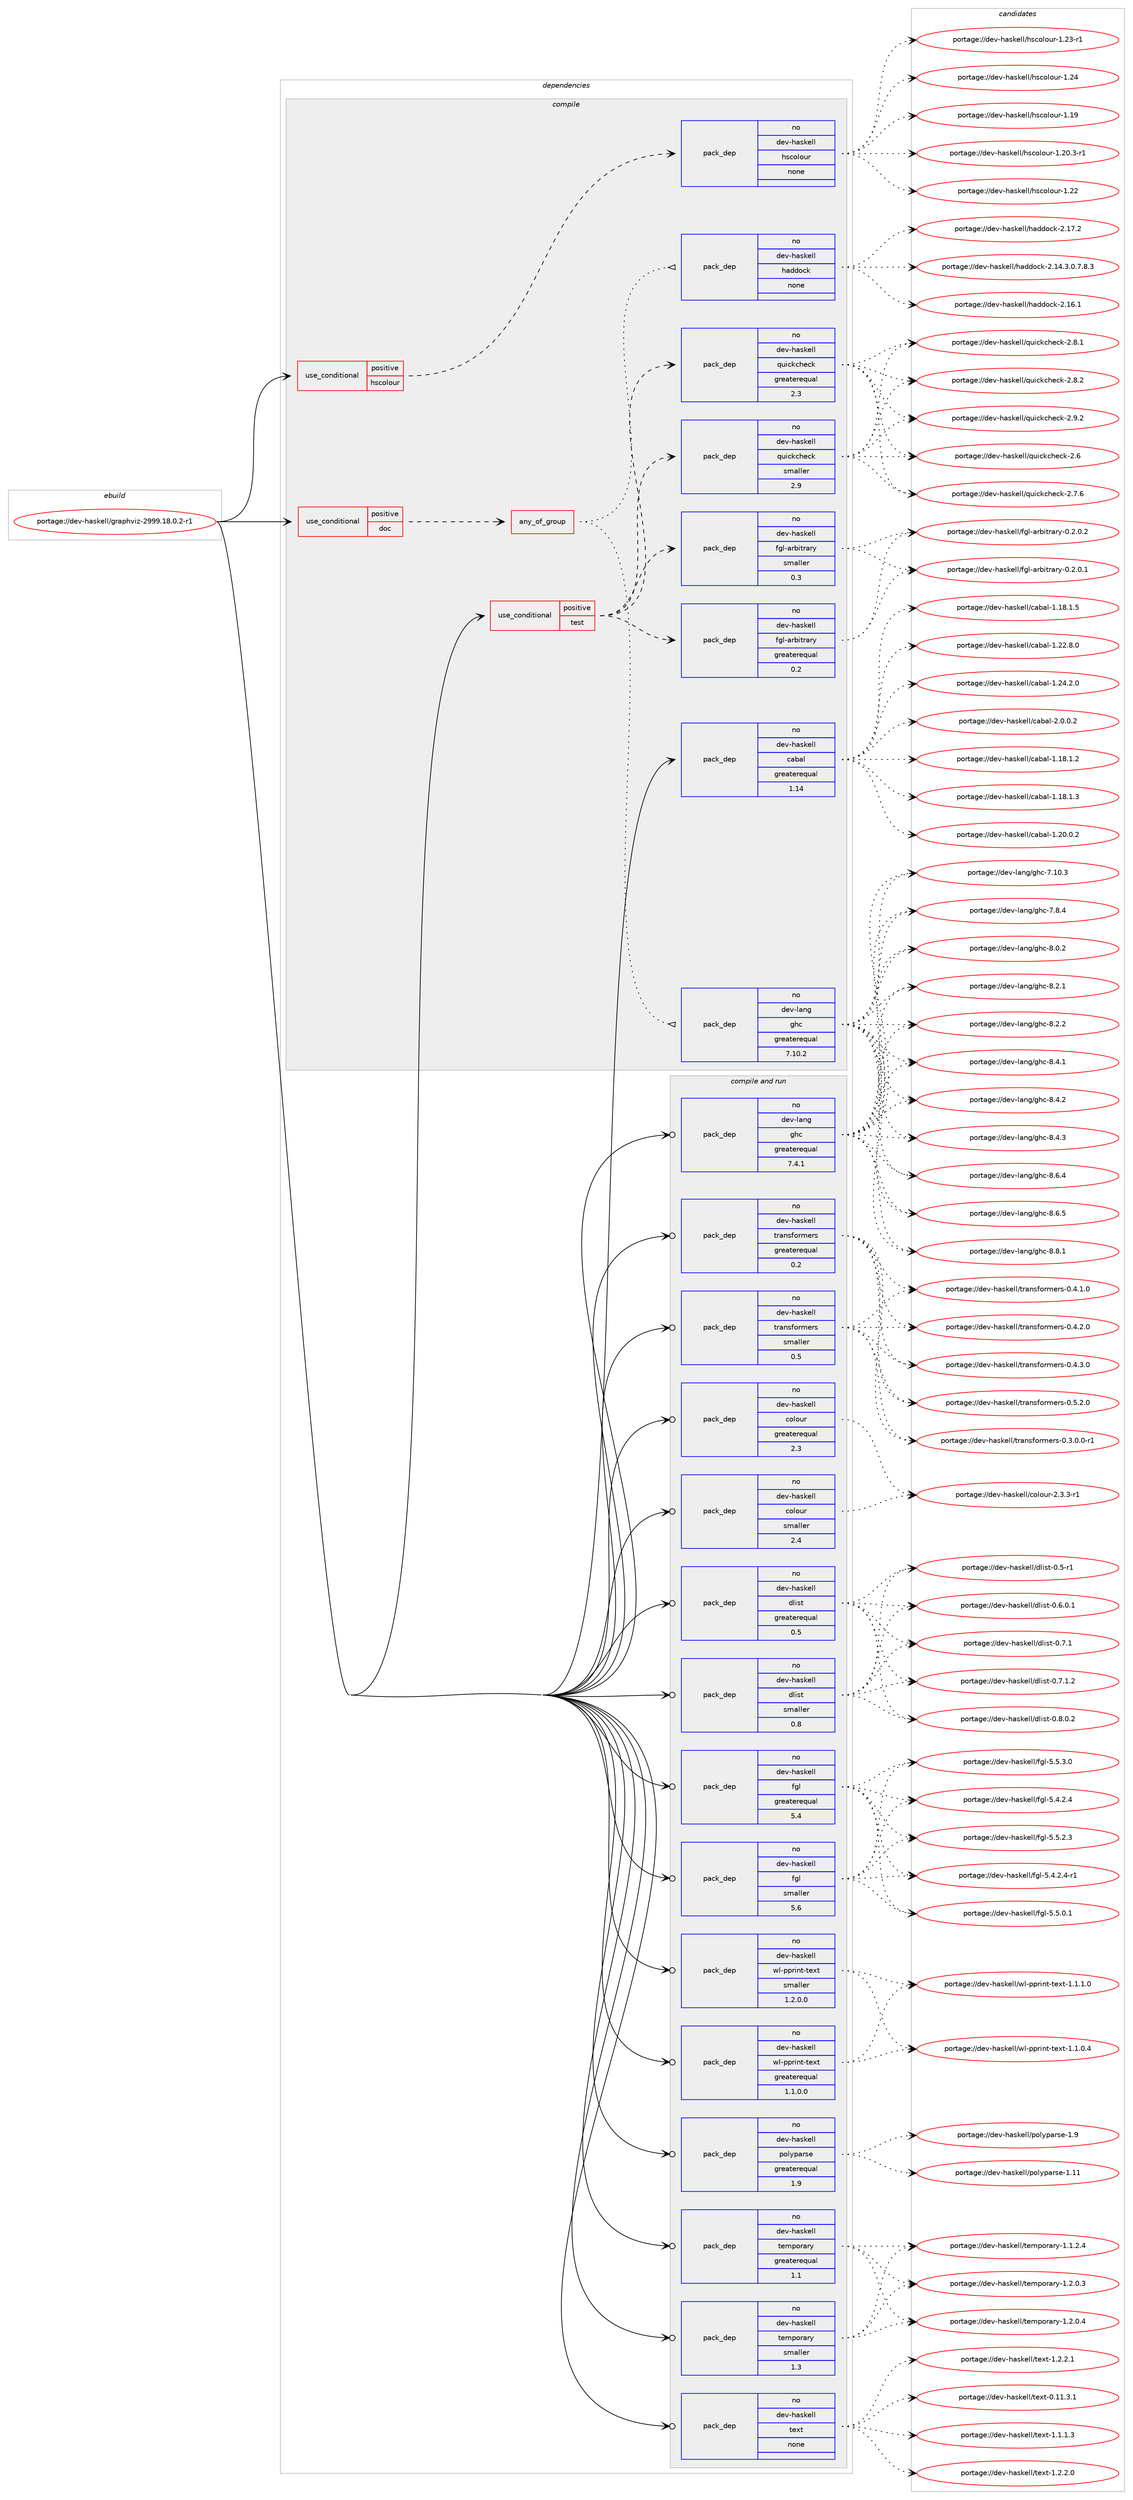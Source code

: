 digraph prolog {

# *************
# Graph options
# *************

newrank=true;
concentrate=true;
compound=true;
graph [rankdir=LR,fontname=Helvetica,fontsize=10,ranksep=1.5];#, ranksep=2.5, nodesep=0.2];
edge  [arrowhead=vee];
node  [fontname=Helvetica,fontsize=10];

# **********
# The ebuild
# **********

subgraph cluster_leftcol {
color=gray;
rank=same;
label=<<i>ebuild</i>>;
id [label="portage://dev-haskell/graphviz-2999.18.0.2-r1", color=red, width=4, href="../dev-haskell/graphviz-2999.18.0.2-r1.svg"];
}

# ****************
# The dependencies
# ****************

subgraph cluster_midcol {
color=gray;
label=<<i>dependencies</i>>;
subgraph cluster_compile {
fillcolor="#eeeeee";
style=filled;
label=<<i>compile</i>>;
subgraph cond15287 {
dependency68674 [label=<<TABLE BORDER="0" CELLBORDER="1" CELLSPACING="0" CELLPADDING="4"><TR><TD ROWSPAN="3" CELLPADDING="10">use_conditional</TD></TR><TR><TD>positive</TD></TR><TR><TD>doc</TD></TR></TABLE>>, shape=none, color=red];
subgraph any1738 {
dependency68675 [label=<<TABLE BORDER="0" CELLBORDER="1" CELLSPACING="0" CELLPADDING="4"><TR><TD CELLPADDING="10">any_of_group</TD></TR></TABLE>>, shape=none, color=red];subgraph pack51590 {
dependency68676 [label=<<TABLE BORDER="0" CELLBORDER="1" CELLSPACING="0" CELLPADDING="4" WIDTH="220"><TR><TD ROWSPAN="6" CELLPADDING="30">pack_dep</TD></TR><TR><TD WIDTH="110">no</TD></TR><TR><TD>dev-haskell</TD></TR><TR><TD>haddock</TD></TR><TR><TD>none</TD></TR><TR><TD></TD></TR></TABLE>>, shape=none, color=blue];
}
dependency68675:e -> dependency68676:w [weight=20,style="dotted",arrowhead="oinv"];
subgraph pack51591 {
dependency68677 [label=<<TABLE BORDER="0" CELLBORDER="1" CELLSPACING="0" CELLPADDING="4" WIDTH="220"><TR><TD ROWSPAN="6" CELLPADDING="30">pack_dep</TD></TR><TR><TD WIDTH="110">no</TD></TR><TR><TD>dev-lang</TD></TR><TR><TD>ghc</TD></TR><TR><TD>greaterequal</TD></TR><TR><TD>7.10.2</TD></TR></TABLE>>, shape=none, color=blue];
}
dependency68675:e -> dependency68677:w [weight=20,style="dotted",arrowhead="oinv"];
}
dependency68674:e -> dependency68675:w [weight=20,style="dashed",arrowhead="vee"];
}
id:e -> dependency68674:w [weight=20,style="solid",arrowhead="vee"];
subgraph cond15288 {
dependency68678 [label=<<TABLE BORDER="0" CELLBORDER="1" CELLSPACING="0" CELLPADDING="4"><TR><TD ROWSPAN="3" CELLPADDING="10">use_conditional</TD></TR><TR><TD>positive</TD></TR><TR><TD>hscolour</TD></TR></TABLE>>, shape=none, color=red];
subgraph pack51592 {
dependency68679 [label=<<TABLE BORDER="0" CELLBORDER="1" CELLSPACING="0" CELLPADDING="4" WIDTH="220"><TR><TD ROWSPAN="6" CELLPADDING="30">pack_dep</TD></TR><TR><TD WIDTH="110">no</TD></TR><TR><TD>dev-haskell</TD></TR><TR><TD>hscolour</TD></TR><TR><TD>none</TD></TR><TR><TD></TD></TR></TABLE>>, shape=none, color=blue];
}
dependency68678:e -> dependency68679:w [weight=20,style="dashed",arrowhead="vee"];
}
id:e -> dependency68678:w [weight=20,style="solid",arrowhead="vee"];
subgraph cond15289 {
dependency68680 [label=<<TABLE BORDER="0" CELLBORDER="1" CELLSPACING="0" CELLPADDING="4"><TR><TD ROWSPAN="3" CELLPADDING="10">use_conditional</TD></TR><TR><TD>positive</TD></TR><TR><TD>test</TD></TR></TABLE>>, shape=none, color=red];
subgraph pack51593 {
dependency68681 [label=<<TABLE BORDER="0" CELLBORDER="1" CELLSPACING="0" CELLPADDING="4" WIDTH="220"><TR><TD ROWSPAN="6" CELLPADDING="30">pack_dep</TD></TR><TR><TD WIDTH="110">no</TD></TR><TR><TD>dev-haskell</TD></TR><TR><TD>fgl-arbitrary</TD></TR><TR><TD>greaterequal</TD></TR><TR><TD>0.2</TD></TR></TABLE>>, shape=none, color=blue];
}
dependency68680:e -> dependency68681:w [weight=20,style="dashed",arrowhead="vee"];
subgraph pack51594 {
dependency68682 [label=<<TABLE BORDER="0" CELLBORDER="1" CELLSPACING="0" CELLPADDING="4" WIDTH="220"><TR><TD ROWSPAN="6" CELLPADDING="30">pack_dep</TD></TR><TR><TD WIDTH="110">no</TD></TR><TR><TD>dev-haskell</TD></TR><TR><TD>fgl-arbitrary</TD></TR><TR><TD>smaller</TD></TR><TR><TD>0.3</TD></TR></TABLE>>, shape=none, color=blue];
}
dependency68680:e -> dependency68682:w [weight=20,style="dashed",arrowhead="vee"];
subgraph pack51595 {
dependency68683 [label=<<TABLE BORDER="0" CELLBORDER="1" CELLSPACING="0" CELLPADDING="4" WIDTH="220"><TR><TD ROWSPAN="6" CELLPADDING="30">pack_dep</TD></TR><TR><TD WIDTH="110">no</TD></TR><TR><TD>dev-haskell</TD></TR><TR><TD>quickcheck</TD></TR><TR><TD>greaterequal</TD></TR><TR><TD>2.3</TD></TR></TABLE>>, shape=none, color=blue];
}
dependency68680:e -> dependency68683:w [weight=20,style="dashed",arrowhead="vee"];
subgraph pack51596 {
dependency68684 [label=<<TABLE BORDER="0" CELLBORDER="1" CELLSPACING="0" CELLPADDING="4" WIDTH="220"><TR><TD ROWSPAN="6" CELLPADDING="30">pack_dep</TD></TR><TR><TD WIDTH="110">no</TD></TR><TR><TD>dev-haskell</TD></TR><TR><TD>quickcheck</TD></TR><TR><TD>smaller</TD></TR><TR><TD>2.9</TD></TR></TABLE>>, shape=none, color=blue];
}
dependency68680:e -> dependency68684:w [weight=20,style="dashed",arrowhead="vee"];
}
id:e -> dependency68680:w [weight=20,style="solid",arrowhead="vee"];
subgraph pack51597 {
dependency68685 [label=<<TABLE BORDER="0" CELLBORDER="1" CELLSPACING="0" CELLPADDING="4" WIDTH="220"><TR><TD ROWSPAN="6" CELLPADDING="30">pack_dep</TD></TR><TR><TD WIDTH="110">no</TD></TR><TR><TD>dev-haskell</TD></TR><TR><TD>cabal</TD></TR><TR><TD>greaterequal</TD></TR><TR><TD>1.14</TD></TR></TABLE>>, shape=none, color=blue];
}
id:e -> dependency68685:w [weight=20,style="solid",arrowhead="vee"];
}
subgraph cluster_compileandrun {
fillcolor="#eeeeee";
style=filled;
label=<<i>compile and run</i>>;
subgraph pack51598 {
dependency68686 [label=<<TABLE BORDER="0" CELLBORDER="1" CELLSPACING="0" CELLPADDING="4" WIDTH="220"><TR><TD ROWSPAN="6" CELLPADDING="30">pack_dep</TD></TR><TR><TD WIDTH="110">no</TD></TR><TR><TD>dev-haskell</TD></TR><TR><TD>colour</TD></TR><TR><TD>greaterequal</TD></TR><TR><TD>2.3</TD></TR></TABLE>>, shape=none, color=blue];
}
id:e -> dependency68686:w [weight=20,style="solid",arrowhead="odotvee"];
subgraph pack51599 {
dependency68687 [label=<<TABLE BORDER="0" CELLBORDER="1" CELLSPACING="0" CELLPADDING="4" WIDTH="220"><TR><TD ROWSPAN="6" CELLPADDING="30">pack_dep</TD></TR><TR><TD WIDTH="110">no</TD></TR><TR><TD>dev-haskell</TD></TR><TR><TD>colour</TD></TR><TR><TD>smaller</TD></TR><TR><TD>2.4</TD></TR></TABLE>>, shape=none, color=blue];
}
id:e -> dependency68687:w [weight=20,style="solid",arrowhead="odotvee"];
subgraph pack51600 {
dependency68688 [label=<<TABLE BORDER="0" CELLBORDER="1" CELLSPACING="0" CELLPADDING="4" WIDTH="220"><TR><TD ROWSPAN="6" CELLPADDING="30">pack_dep</TD></TR><TR><TD WIDTH="110">no</TD></TR><TR><TD>dev-haskell</TD></TR><TR><TD>dlist</TD></TR><TR><TD>greaterequal</TD></TR><TR><TD>0.5</TD></TR></TABLE>>, shape=none, color=blue];
}
id:e -> dependency68688:w [weight=20,style="solid",arrowhead="odotvee"];
subgraph pack51601 {
dependency68689 [label=<<TABLE BORDER="0" CELLBORDER="1" CELLSPACING="0" CELLPADDING="4" WIDTH="220"><TR><TD ROWSPAN="6" CELLPADDING="30">pack_dep</TD></TR><TR><TD WIDTH="110">no</TD></TR><TR><TD>dev-haskell</TD></TR><TR><TD>dlist</TD></TR><TR><TD>smaller</TD></TR><TR><TD>0.8</TD></TR></TABLE>>, shape=none, color=blue];
}
id:e -> dependency68689:w [weight=20,style="solid",arrowhead="odotvee"];
subgraph pack51602 {
dependency68690 [label=<<TABLE BORDER="0" CELLBORDER="1" CELLSPACING="0" CELLPADDING="4" WIDTH="220"><TR><TD ROWSPAN="6" CELLPADDING="30">pack_dep</TD></TR><TR><TD WIDTH="110">no</TD></TR><TR><TD>dev-haskell</TD></TR><TR><TD>fgl</TD></TR><TR><TD>greaterequal</TD></TR><TR><TD>5.4</TD></TR></TABLE>>, shape=none, color=blue];
}
id:e -> dependency68690:w [weight=20,style="solid",arrowhead="odotvee"];
subgraph pack51603 {
dependency68691 [label=<<TABLE BORDER="0" CELLBORDER="1" CELLSPACING="0" CELLPADDING="4" WIDTH="220"><TR><TD ROWSPAN="6" CELLPADDING="30">pack_dep</TD></TR><TR><TD WIDTH="110">no</TD></TR><TR><TD>dev-haskell</TD></TR><TR><TD>fgl</TD></TR><TR><TD>smaller</TD></TR><TR><TD>5.6</TD></TR></TABLE>>, shape=none, color=blue];
}
id:e -> dependency68691:w [weight=20,style="solid",arrowhead="odotvee"];
subgraph pack51604 {
dependency68692 [label=<<TABLE BORDER="0" CELLBORDER="1" CELLSPACING="0" CELLPADDING="4" WIDTH="220"><TR><TD ROWSPAN="6" CELLPADDING="30">pack_dep</TD></TR><TR><TD WIDTH="110">no</TD></TR><TR><TD>dev-haskell</TD></TR><TR><TD>polyparse</TD></TR><TR><TD>greaterequal</TD></TR><TR><TD>1.9</TD></TR></TABLE>>, shape=none, color=blue];
}
id:e -> dependency68692:w [weight=20,style="solid",arrowhead="odotvee"];
subgraph pack51605 {
dependency68693 [label=<<TABLE BORDER="0" CELLBORDER="1" CELLSPACING="0" CELLPADDING="4" WIDTH="220"><TR><TD ROWSPAN="6" CELLPADDING="30">pack_dep</TD></TR><TR><TD WIDTH="110">no</TD></TR><TR><TD>dev-haskell</TD></TR><TR><TD>temporary</TD></TR><TR><TD>greaterequal</TD></TR><TR><TD>1.1</TD></TR></TABLE>>, shape=none, color=blue];
}
id:e -> dependency68693:w [weight=20,style="solid",arrowhead="odotvee"];
subgraph pack51606 {
dependency68694 [label=<<TABLE BORDER="0" CELLBORDER="1" CELLSPACING="0" CELLPADDING="4" WIDTH="220"><TR><TD ROWSPAN="6" CELLPADDING="30">pack_dep</TD></TR><TR><TD WIDTH="110">no</TD></TR><TR><TD>dev-haskell</TD></TR><TR><TD>temporary</TD></TR><TR><TD>smaller</TD></TR><TR><TD>1.3</TD></TR></TABLE>>, shape=none, color=blue];
}
id:e -> dependency68694:w [weight=20,style="solid",arrowhead="odotvee"];
subgraph pack51607 {
dependency68695 [label=<<TABLE BORDER="0" CELLBORDER="1" CELLSPACING="0" CELLPADDING="4" WIDTH="220"><TR><TD ROWSPAN="6" CELLPADDING="30">pack_dep</TD></TR><TR><TD WIDTH="110">no</TD></TR><TR><TD>dev-haskell</TD></TR><TR><TD>text</TD></TR><TR><TD>none</TD></TR><TR><TD></TD></TR></TABLE>>, shape=none, color=blue];
}
id:e -> dependency68695:w [weight=20,style="solid",arrowhead="odotvee"];
subgraph pack51608 {
dependency68696 [label=<<TABLE BORDER="0" CELLBORDER="1" CELLSPACING="0" CELLPADDING="4" WIDTH="220"><TR><TD ROWSPAN="6" CELLPADDING="30">pack_dep</TD></TR><TR><TD WIDTH="110">no</TD></TR><TR><TD>dev-haskell</TD></TR><TR><TD>transformers</TD></TR><TR><TD>greaterequal</TD></TR><TR><TD>0.2</TD></TR></TABLE>>, shape=none, color=blue];
}
id:e -> dependency68696:w [weight=20,style="solid",arrowhead="odotvee"];
subgraph pack51609 {
dependency68697 [label=<<TABLE BORDER="0" CELLBORDER="1" CELLSPACING="0" CELLPADDING="4" WIDTH="220"><TR><TD ROWSPAN="6" CELLPADDING="30">pack_dep</TD></TR><TR><TD WIDTH="110">no</TD></TR><TR><TD>dev-haskell</TD></TR><TR><TD>transformers</TD></TR><TR><TD>smaller</TD></TR><TR><TD>0.5</TD></TR></TABLE>>, shape=none, color=blue];
}
id:e -> dependency68697:w [weight=20,style="solid",arrowhead="odotvee"];
subgraph pack51610 {
dependency68698 [label=<<TABLE BORDER="0" CELLBORDER="1" CELLSPACING="0" CELLPADDING="4" WIDTH="220"><TR><TD ROWSPAN="6" CELLPADDING="30">pack_dep</TD></TR><TR><TD WIDTH="110">no</TD></TR><TR><TD>dev-haskell</TD></TR><TR><TD>wl-pprint-text</TD></TR><TR><TD>greaterequal</TD></TR><TR><TD>1.1.0.0</TD></TR></TABLE>>, shape=none, color=blue];
}
id:e -> dependency68698:w [weight=20,style="solid",arrowhead="odotvee"];
subgraph pack51611 {
dependency68699 [label=<<TABLE BORDER="0" CELLBORDER="1" CELLSPACING="0" CELLPADDING="4" WIDTH="220"><TR><TD ROWSPAN="6" CELLPADDING="30">pack_dep</TD></TR><TR><TD WIDTH="110">no</TD></TR><TR><TD>dev-haskell</TD></TR><TR><TD>wl-pprint-text</TD></TR><TR><TD>smaller</TD></TR><TR><TD>1.2.0.0</TD></TR></TABLE>>, shape=none, color=blue];
}
id:e -> dependency68699:w [weight=20,style="solid",arrowhead="odotvee"];
subgraph pack51612 {
dependency68700 [label=<<TABLE BORDER="0" CELLBORDER="1" CELLSPACING="0" CELLPADDING="4" WIDTH="220"><TR><TD ROWSPAN="6" CELLPADDING="30">pack_dep</TD></TR><TR><TD WIDTH="110">no</TD></TR><TR><TD>dev-lang</TD></TR><TR><TD>ghc</TD></TR><TR><TD>greaterequal</TD></TR><TR><TD>7.4.1</TD></TR></TABLE>>, shape=none, color=blue];
}
id:e -> dependency68700:w [weight=20,style="solid",arrowhead="odotvee"];
}
subgraph cluster_run {
fillcolor="#eeeeee";
style=filled;
label=<<i>run</i>>;
}
}

# **************
# The candidates
# **************

subgraph cluster_choices {
rank=same;
color=gray;
label=<<i>candidates</i>>;

subgraph choice51590 {
color=black;
nodesep=1;
choiceportage1001011184510497115107101108108471049710010011199107455046495246514648465546564651 [label="portage://dev-haskell/haddock-2.14.3.0.7.8.3", color=red, width=4,href="../dev-haskell/haddock-2.14.3.0.7.8.3.svg"];
choiceportage100101118451049711510710110810847104971001001119910745504649544649 [label="portage://dev-haskell/haddock-2.16.1", color=red, width=4,href="../dev-haskell/haddock-2.16.1.svg"];
choiceportage100101118451049711510710110810847104971001001119910745504649554650 [label="portage://dev-haskell/haddock-2.17.2", color=red, width=4,href="../dev-haskell/haddock-2.17.2.svg"];
dependency68676:e -> choiceportage1001011184510497115107101108108471049710010011199107455046495246514648465546564651:w [style=dotted,weight="100"];
dependency68676:e -> choiceportage100101118451049711510710110810847104971001001119910745504649544649:w [style=dotted,weight="100"];
dependency68676:e -> choiceportage100101118451049711510710110810847104971001001119910745504649554650:w [style=dotted,weight="100"];
}
subgraph choice51591 {
color=black;
nodesep=1;
choiceportage1001011184510897110103471031049945554649484651 [label="portage://dev-lang/ghc-7.10.3", color=red, width=4,href="../dev-lang/ghc-7.10.3.svg"];
choiceportage10010111845108971101034710310499455546564652 [label="portage://dev-lang/ghc-7.8.4", color=red, width=4,href="../dev-lang/ghc-7.8.4.svg"];
choiceportage10010111845108971101034710310499455646484650 [label="portage://dev-lang/ghc-8.0.2", color=red, width=4,href="../dev-lang/ghc-8.0.2.svg"];
choiceportage10010111845108971101034710310499455646504649 [label="portage://dev-lang/ghc-8.2.1", color=red, width=4,href="../dev-lang/ghc-8.2.1.svg"];
choiceportage10010111845108971101034710310499455646504650 [label="portage://dev-lang/ghc-8.2.2", color=red, width=4,href="../dev-lang/ghc-8.2.2.svg"];
choiceportage10010111845108971101034710310499455646524649 [label="portage://dev-lang/ghc-8.4.1", color=red, width=4,href="../dev-lang/ghc-8.4.1.svg"];
choiceportage10010111845108971101034710310499455646524650 [label="portage://dev-lang/ghc-8.4.2", color=red, width=4,href="../dev-lang/ghc-8.4.2.svg"];
choiceportage10010111845108971101034710310499455646524651 [label="portage://dev-lang/ghc-8.4.3", color=red, width=4,href="../dev-lang/ghc-8.4.3.svg"];
choiceportage10010111845108971101034710310499455646544652 [label="portage://dev-lang/ghc-8.6.4", color=red, width=4,href="../dev-lang/ghc-8.6.4.svg"];
choiceportage10010111845108971101034710310499455646544653 [label="portage://dev-lang/ghc-8.6.5", color=red, width=4,href="../dev-lang/ghc-8.6.5.svg"];
choiceportage10010111845108971101034710310499455646564649 [label="portage://dev-lang/ghc-8.8.1", color=red, width=4,href="../dev-lang/ghc-8.8.1.svg"];
dependency68677:e -> choiceportage1001011184510897110103471031049945554649484651:w [style=dotted,weight="100"];
dependency68677:e -> choiceportage10010111845108971101034710310499455546564652:w [style=dotted,weight="100"];
dependency68677:e -> choiceportage10010111845108971101034710310499455646484650:w [style=dotted,weight="100"];
dependency68677:e -> choiceportage10010111845108971101034710310499455646504649:w [style=dotted,weight="100"];
dependency68677:e -> choiceportage10010111845108971101034710310499455646504650:w [style=dotted,weight="100"];
dependency68677:e -> choiceportage10010111845108971101034710310499455646524649:w [style=dotted,weight="100"];
dependency68677:e -> choiceportage10010111845108971101034710310499455646524650:w [style=dotted,weight="100"];
dependency68677:e -> choiceportage10010111845108971101034710310499455646524651:w [style=dotted,weight="100"];
dependency68677:e -> choiceportage10010111845108971101034710310499455646544652:w [style=dotted,weight="100"];
dependency68677:e -> choiceportage10010111845108971101034710310499455646544653:w [style=dotted,weight="100"];
dependency68677:e -> choiceportage10010111845108971101034710310499455646564649:w [style=dotted,weight="100"];
}
subgraph choice51592 {
color=black;
nodesep=1;
choiceportage100101118451049711510710110810847104115991111081111171144549464957 [label="portage://dev-haskell/hscolour-1.19", color=red, width=4,href="../dev-haskell/hscolour-1.19.svg"];
choiceportage10010111845104971151071011081084710411599111108111117114454946504846514511449 [label="portage://dev-haskell/hscolour-1.20.3-r1", color=red, width=4,href="../dev-haskell/hscolour-1.20.3-r1.svg"];
choiceportage100101118451049711510710110810847104115991111081111171144549465050 [label="portage://dev-haskell/hscolour-1.22", color=red, width=4,href="../dev-haskell/hscolour-1.22.svg"];
choiceportage1001011184510497115107101108108471041159911110811111711445494650514511449 [label="portage://dev-haskell/hscolour-1.23-r1", color=red, width=4,href="../dev-haskell/hscolour-1.23-r1.svg"];
choiceportage100101118451049711510710110810847104115991111081111171144549465052 [label="portage://dev-haskell/hscolour-1.24", color=red, width=4,href="../dev-haskell/hscolour-1.24.svg"];
dependency68679:e -> choiceportage100101118451049711510710110810847104115991111081111171144549464957:w [style=dotted,weight="100"];
dependency68679:e -> choiceportage10010111845104971151071011081084710411599111108111117114454946504846514511449:w [style=dotted,weight="100"];
dependency68679:e -> choiceportage100101118451049711510710110810847104115991111081111171144549465050:w [style=dotted,weight="100"];
dependency68679:e -> choiceportage1001011184510497115107101108108471041159911110811111711445494650514511449:w [style=dotted,weight="100"];
dependency68679:e -> choiceportage100101118451049711510710110810847104115991111081111171144549465052:w [style=dotted,weight="100"];
}
subgraph choice51593 {
color=black;
nodesep=1;
choiceportage100101118451049711510710110810847102103108459711498105116114971141214548465046484649 [label="portage://dev-haskell/fgl-arbitrary-0.2.0.1", color=red, width=4,href="../dev-haskell/fgl-arbitrary-0.2.0.1.svg"];
choiceportage100101118451049711510710110810847102103108459711498105116114971141214548465046484650 [label="portage://dev-haskell/fgl-arbitrary-0.2.0.2", color=red, width=4,href="../dev-haskell/fgl-arbitrary-0.2.0.2.svg"];
dependency68681:e -> choiceportage100101118451049711510710110810847102103108459711498105116114971141214548465046484649:w [style=dotted,weight="100"];
dependency68681:e -> choiceportage100101118451049711510710110810847102103108459711498105116114971141214548465046484650:w [style=dotted,weight="100"];
}
subgraph choice51594 {
color=black;
nodesep=1;
choiceportage100101118451049711510710110810847102103108459711498105116114971141214548465046484649 [label="portage://dev-haskell/fgl-arbitrary-0.2.0.1", color=red, width=4,href="../dev-haskell/fgl-arbitrary-0.2.0.1.svg"];
choiceportage100101118451049711510710110810847102103108459711498105116114971141214548465046484650 [label="portage://dev-haskell/fgl-arbitrary-0.2.0.2", color=red, width=4,href="../dev-haskell/fgl-arbitrary-0.2.0.2.svg"];
dependency68682:e -> choiceportage100101118451049711510710110810847102103108459711498105116114971141214548465046484649:w [style=dotted,weight="100"];
dependency68682:e -> choiceportage100101118451049711510710110810847102103108459711498105116114971141214548465046484650:w [style=dotted,weight="100"];
}
subgraph choice51595 {
color=black;
nodesep=1;
choiceportage10010111845104971151071011081084711311710599107991041019910745504654 [label="portage://dev-haskell/quickcheck-2.6", color=red, width=4,href="../dev-haskell/quickcheck-2.6.svg"];
choiceportage100101118451049711510710110810847113117105991079910410199107455046554654 [label="portage://dev-haskell/quickcheck-2.7.6", color=red, width=4,href="../dev-haskell/quickcheck-2.7.6.svg"];
choiceportage100101118451049711510710110810847113117105991079910410199107455046564649 [label="portage://dev-haskell/quickcheck-2.8.1", color=red, width=4,href="../dev-haskell/quickcheck-2.8.1.svg"];
choiceportage100101118451049711510710110810847113117105991079910410199107455046564650 [label="portage://dev-haskell/quickcheck-2.8.2", color=red, width=4,href="../dev-haskell/quickcheck-2.8.2.svg"];
choiceportage100101118451049711510710110810847113117105991079910410199107455046574650 [label="portage://dev-haskell/quickcheck-2.9.2", color=red, width=4,href="../dev-haskell/quickcheck-2.9.2.svg"];
dependency68683:e -> choiceportage10010111845104971151071011081084711311710599107991041019910745504654:w [style=dotted,weight="100"];
dependency68683:e -> choiceportage100101118451049711510710110810847113117105991079910410199107455046554654:w [style=dotted,weight="100"];
dependency68683:e -> choiceportage100101118451049711510710110810847113117105991079910410199107455046564649:w [style=dotted,weight="100"];
dependency68683:e -> choiceportage100101118451049711510710110810847113117105991079910410199107455046564650:w [style=dotted,weight="100"];
dependency68683:e -> choiceportage100101118451049711510710110810847113117105991079910410199107455046574650:w [style=dotted,weight="100"];
}
subgraph choice51596 {
color=black;
nodesep=1;
choiceportage10010111845104971151071011081084711311710599107991041019910745504654 [label="portage://dev-haskell/quickcheck-2.6", color=red, width=4,href="../dev-haskell/quickcheck-2.6.svg"];
choiceportage100101118451049711510710110810847113117105991079910410199107455046554654 [label="portage://dev-haskell/quickcheck-2.7.6", color=red, width=4,href="../dev-haskell/quickcheck-2.7.6.svg"];
choiceportage100101118451049711510710110810847113117105991079910410199107455046564649 [label="portage://dev-haskell/quickcheck-2.8.1", color=red, width=4,href="../dev-haskell/quickcheck-2.8.1.svg"];
choiceportage100101118451049711510710110810847113117105991079910410199107455046564650 [label="portage://dev-haskell/quickcheck-2.8.2", color=red, width=4,href="../dev-haskell/quickcheck-2.8.2.svg"];
choiceportage100101118451049711510710110810847113117105991079910410199107455046574650 [label="portage://dev-haskell/quickcheck-2.9.2", color=red, width=4,href="../dev-haskell/quickcheck-2.9.2.svg"];
dependency68684:e -> choiceportage10010111845104971151071011081084711311710599107991041019910745504654:w [style=dotted,weight="100"];
dependency68684:e -> choiceportage100101118451049711510710110810847113117105991079910410199107455046554654:w [style=dotted,weight="100"];
dependency68684:e -> choiceportage100101118451049711510710110810847113117105991079910410199107455046564649:w [style=dotted,weight="100"];
dependency68684:e -> choiceportage100101118451049711510710110810847113117105991079910410199107455046564650:w [style=dotted,weight="100"];
dependency68684:e -> choiceportage100101118451049711510710110810847113117105991079910410199107455046574650:w [style=dotted,weight="100"];
}
subgraph choice51597 {
color=black;
nodesep=1;
choiceportage10010111845104971151071011081084799979897108454946495646494650 [label="portage://dev-haskell/cabal-1.18.1.2", color=red, width=4,href="../dev-haskell/cabal-1.18.1.2.svg"];
choiceportage10010111845104971151071011081084799979897108454946495646494651 [label="portage://dev-haskell/cabal-1.18.1.3", color=red, width=4,href="../dev-haskell/cabal-1.18.1.3.svg"];
choiceportage10010111845104971151071011081084799979897108454946495646494653 [label="portage://dev-haskell/cabal-1.18.1.5", color=red, width=4,href="../dev-haskell/cabal-1.18.1.5.svg"];
choiceportage10010111845104971151071011081084799979897108454946504846484650 [label="portage://dev-haskell/cabal-1.20.0.2", color=red, width=4,href="../dev-haskell/cabal-1.20.0.2.svg"];
choiceportage10010111845104971151071011081084799979897108454946505046564648 [label="portage://dev-haskell/cabal-1.22.8.0", color=red, width=4,href="../dev-haskell/cabal-1.22.8.0.svg"];
choiceportage10010111845104971151071011081084799979897108454946505246504648 [label="portage://dev-haskell/cabal-1.24.2.0", color=red, width=4,href="../dev-haskell/cabal-1.24.2.0.svg"];
choiceportage100101118451049711510710110810847999798971084550464846484650 [label="portage://dev-haskell/cabal-2.0.0.2", color=red, width=4,href="../dev-haskell/cabal-2.0.0.2.svg"];
dependency68685:e -> choiceportage10010111845104971151071011081084799979897108454946495646494650:w [style=dotted,weight="100"];
dependency68685:e -> choiceportage10010111845104971151071011081084799979897108454946495646494651:w [style=dotted,weight="100"];
dependency68685:e -> choiceportage10010111845104971151071011081084799979897108454946495646494653:w [style=dotted,weight="100"];
dependency68685:e -> choiceportage10010111845104971151071011081084799979897108454946504846484650:w [style=dotted,weight="100"];
dependency68685:e -> choiceportage10010111845104971151071011081084799979897108454946505046564648:w [style=dotted,weight="100"];
dependency68685:e -> choiceportage10010111845104971151071011081084799979897108454946505246504648:w [style=dotted,weight="100"];
dependency68685:e -> choiceportage100101118451049711510710110810847999798971084550464846484650:w [style=dotted,weight="100"];
}
subgraph choice51598 {
color=black;
nodesep=1;
choiceportage100101118451049711510710110810847991111081111171144550465146514511449 [label="portage://dev-haskell/colour-2.3.3-r1", color=red, width=4,href="../dev-haskell/colour-2.3.3-r1.svg"];
dependency68686:e -> choiceportage100101118451049711510710110810847991111081111171144550465146514511449:w [style=dotted,weight="100"];
}
subgraph choice51599 {
color=black;
nodesep=1;
choiceportage100101118451049711510710110810847991111081111171144550465146514511449 [label="portage://dev-haskell/colour-2.3.3-r1", color=red, width=4,href="../dev-haskell/colour-2.3.3-r1.svg"];
dependency68687:e -> choiceportage100101118451049711510710110810847991111081111171144550465146514511449:w [style=dotted,weight="100"];
}
subgraph choice51600 {
color=black;
nodesep=1;
choiceportage100101118451049711510710110810847100108105115116454846534511449 [label="portage://dev-haskell/dlist-0.5-r1", color=red, width=4,href="../dev-haskell/dlist-0.5-r1.svg"];
choiceportage1001011184510497115107101108108471001081051151164548465446484649 [label="portage://dev-haskell/dlist-0.6.0.1", color=red, width=4,href="../dev-haskell/dlist-0.6.0.1.svg"];
choiceportage100101118451049711510710110810847100108105115116454846554649 [label="portage://dev-haskell/dlist-0.7.1", color=red, width=4,href="../dev-haskell/dlist-0.7.1.svg"];
choiceportage1001011184510497115107101108108471001081051151164548465546494650 [label="portage://dev-haskell/dlist-0.7.1.2", color=red, width=4,href="../dev-haskell/dlist-0.7.1.2.svg"];
choiceportage1001011184510497115107101108108471001081051151164548465646484650 [label="portage://dev-haskell/dlist-0.8.0.2", color=red, width=4,href="../dev-haskell/dlist-0.8.0.2.svg"];
dependency68688:e -> choiceportage100101118451049711510710110810847100108105115116454846534511449:w [style=dotted,weight="100"];
dependency68688:e -> choiceportage1001011184510497115107101108108471001081051151164548465446484649:w [style=dotted,weight="100"];
dependency68688:e -> choiceportage100101118451049711510710110810847100108105115116454846554649:w [style=dotted,weight="100"];
dependency68688:e -> choiceportage1001011184510497115107101108108471001081051151164548465546494650:w [style=dotted,weight="100"];
dependency68688:e -> choiceportage1001011184510497115107101108108471001081051151164548465646484650:w [style=dotted,weight="100"];
}
subgraph choice51601 {
color=black;
nodesep=1;
choiceportage100101118451049711510710110810847100108105115116454846534511449 [label="portage://dev-haskell/dlist-0.5-r1", color=red, width=4,href="../dev-haskell/dlist-0.5-r1.svg"];
choiceportage1001011184510497115107101108108471001081051151164548465446484649 [label="portage://dev-haskell/dlist-0.6.0.1", color=red, width=4,href="../dev-haskell/dlist-0.6.0.1.svg"];
choiceportage100101118451049711510710110810847100108105115116454846554649 [label="portage://dev-haskell/dlist-0.7.1", color=red, width=4,href="../dev-haskell/dlist-0.7.1.svg"];
choiceportage1001011184510497115107101108108471001081051151164548465546494650 [label="portage://dev-haskell/dlist-0.7.1.2", color=red, width=4,href="../dev-haskell/dlist-0.7.1.2.svg"];
choiceportage1001011184510497115107101108108471001081051151164548465646484650 [label="portage://dev-haskell/dlist-0.8.0.2", color=red, width=4,href="../dev-haskell/dlist-0.8.0.2.svg"];
dependency68689:e -> choiceportage100101118451049711510710110810847100108105115116454846534511449:w [style=dotted,weight="100"];
dependency68689:e -> choiceportage1001011184510497115107101108108471001081051151164548465446484649:w [style=dotted,weight="100"];
dependency68689:e -> choiceportage100101118451049711510710110810847100108105115116454846554649:w [style=dotted,weight="100"];
dependency68689:e -> choiceportage1001011184510497115107101108108471001081051151164548465546494650:w [style=dotted,weight="100"];
dependency68689:e -> choiceportage1001011184510497115107101108108471001081051151164548465646484650:w [style=dotted,weight="100"];
}
subgraph choice51602 {
color=black;
nodesep=1;
choiceportage1001011184510497115107101108108471021031084553465246504652 [label="portage://dev-haskell/fgl-5.4.2.4", color=red, width=4,href="../dev-haskell/fgl-5.4.2.4.svg"];
choiceportage10010111845104971151071011081084710210310845534652465046524511449 [label="portage://dev-haskell/fgl-5.4.2.4-r1", color=red, width=4,href="../dev-haskell/fgl-5.4.2.4-r1.svg"];
choiceportage1001011184510497115107101108108471021031084553465346484649 [label="portage://dev-haskell/fgl-5.5.0.1", color=red, width=4,href="../dev-haskell/fgl-5.5.0.1.svg"];
choiceportage1001011184510497115107101108108471021031084553465346504651 [label="portage://dev-haskell/fgl-5.5.2.3", color=red, width=4,href="../dev-haskell/fgl-5.5.2.3.svg"];
choiceportage1001011184510497115107101108108471021031084553465346514648 [label="portage://dev-haskell/fgl-5.5.3.0", color=red, width=4,href="../dev-haskell/fgl-5.5.3.0.svg"];
dependency68690:e -> choiceportage1001011184510497115107101108108471021031084553465246504652:w [style=dotted,weight="100"];
dependency68690:e -> choiceportage10010111845104971151071011081084710210310845534652465046524511449:w [style=dotted,weight="100"];
dependency68690:e -> choiceportage1001011184510497115107101108108471021031084553465346484649:w [style=dotted,weight="100"];
dependency68690:e -> choiceportage1001011184510497115107101108108471021031084553465346504651:w [style=dotted,weight="100"];
dependency68690:e -> choiceportage1001011184510497115107101108108471021031084553465346514648:w [style=dotted,weight="100"];
}
subgraph choice51603 {
color=black;
nodesep=1;
choiceportage1001011184510497115107101108108471021031084553465246504652 [label="portage://dev-haskell/fgl-5.4.2.4", color=red, width=4,href="../dev-haskell/fgl-5.4.2.4.svg"];
choiceportage10010111845104971151071011081084710210310845534652465046524511449 [label="portage://dev-haskell/fgl-5.4.2.4-r1", color=red, width=4,href="../dev-haskell/fgl-5.4.2.4-r1.svg"];
choiceportage1001011184510497115107101108108471021031084553465346484649 [label="portage://dev-haskell/fgl-5.5.0.1", color=red, width=4,href="../dev-haskell/fgl-5.5.0.1.svg"];
choiceportage1001011184510497115107101108108471021031084553465346504651 [label="portage://dev-haskell/fgl-5.5.2.3", color=red, width=4,href="../dev-haskell/fgl-5.5.2.3.svg"];
choiceportage1001011184510497115107101108108471021031084553465346514648 [label="portage://dev-haskell/fgl-5.5.3.0", color=red, width=4,href="../dev-haskell/fgl-5.5.3.0.svg"];
dependency68691:e -> choiceportage1001011184510497115107101108108471021031084553465246504652:w [style=dotted,weight="100"];
dependency68691:e -> choiceportage10010111845104971151071011081084710210310845534652465046524511449:w [style=dotted,weight="100"];
dependency68691:e -> choiceportage1001011184510497115107101108108471021031084553465346484649:w [style=dotted,weight="100"];
dependency68691:e -> choiceportage1001011184510497115107101108108471021031084553465346504651:w [style=dotted,weight="100"];
dependency68691:e -> choiceportage1001011184510497115107101108108471021031084553465346514648:w [style=dotted,weight="100"];
}
subgraph choice51604 {
color=black;
nodesep=1;
choiceportage100101118451049711510710110810847112111108121112971141151014549464949 [label="portage://dev-haskell/polyparse-1.11", color=red, width=4,href="../dev-haskell/polyparse-1.11.svg"];
choiceportage1001011184510497115107101108108471121111081211129711411510145494657 [label="portage://dev-haskell/polyparse-1.9", color=red, width=4,href="../dev-haskell/polyparse-1.9.svg"];
dependency68692:e -> choiceportage100101118451049711510710110810847112111108121112971141151014549464949:w [style=dotted,weight="100"];
dependency68692:e -> choiceportage1001011184510497115107101108108471121111081211129711411510145494657:w [style=dotted,weight="100"];
}
subgraph choice51605 {
color=black;
nodesep=1;
choiceportage100101118451049711510710110810847116101109112111114971141214549464946504652 [label="portage://dev-haskell/temporary-1.1.2.4", color=red, width=4,href="../dev-haskell/temporary-1.1.2.4.svg"];
choiceportage100101118451049711510710110810847116101109112111114971141214549465046484651 [label="portage://dev-haskell/temporary-1.2.0.3", color=red, width=4,href="../dev-haskell/temporary-1.2.0.3.svg"];
choiceportage100101118451049711510710110810847116101109112111114971141214549465046484652 [label="portage://dev-haskell/temporary-1.2.0.4", color=red, width=4,href="../dev-haskell/temporary-1.2.0.4.svg"];
dependency68693:e -> choiceportage100101118451049711510710110810847116101109112111114971141214549464946504652:w [style=dotted,weight="100"];
dependency68693:e -> choiceportage100101118451049711510710110810847116101109112111114971141214549465046484651:w [style=dotted,weight="100"];
dependency68693:e -> choiceportage100101118451049711510710110810847116101109112111114971141214549465046484652:w [style=dotted,weight="100"];
}
subgraph choice51606 {
color=black;
nodesep=1;
choiceportage100101118451049711510710110810847116101109112111114971141214549464946504652 [label="portage://dev-haskell/temporary-1.1.2.4", color=red, width=4,href="../dev-haskell/temporary-1.1.2.4.svg"];
choiceportage100101118451049711510710110810847116101109112111114971141214549465046484651 [label="portage://dev-haskell/temporary-1.2.0.3", color=red, width=4,href="../dev-haskell/temporary-1.2.0.3.svg"];
choiceportage100101118451049711510710110810847116101109112111114971141214549465046484652 [label="portage://dev-haskell/temporary-1.2.0.4", color=red, width=4,href="../dev-haskell/temporary-1.2.0.4.svg"];
dependency68694:e -> choiceportage100101118451049711510710110810847116101109112111114971141214549464946504652:w [style=dotted,weight="100"];
dependency68694:e -> choiceportage100101118451049711510710110810847116101109112111114971141214549465046484651:w [style=dotted,weight="100"];
dependency68694:e -> choiceportage100101118451049711510710110810847116101109112111114971141214549465046484652:w [style=dotted,weight="100"];
}
subgraph choice51607 {
color=black;
nodesep=1;
choiceportage100101118451049711510710110810847116101120116454846494946514649 [label="portage://dev-haskell/text-0.11.3.1", color=red, width=4,href="../dev-haskell/text-0.11.3.1.svg"];
choiceportage1001011184510497115107101108108471161011201164549464946494651 [label="portage://dev-haskell/text-1.1.1.3", color=red, width=4,href="../dev-haskell/text-1.1.1.3.svg"];
choiceportage1001011184510497115107101108108471161011201164549465046504648 [label="portage://dev-haskell/text-1.2.2.0", color=red, width=4,href="../dev-haskell/text-1.2.2.0.svg"];
choiceportage1001011184510497115107101108108471161011201164549465046504649 [label="portage://dev-haskell/text-1.2.2.1", color=red, width=4,href="../dev-haskell/text-1.2.2.1.svg"];
dependency68695:e -> choiceportage100101118451049711510710110810847116101120116454846494946514649:w [style=dotted,weight="100"];
dependency68695:e -> choiceportage1001011184510497115107101108108471161011201164549464946494651:w [style=dotted,weight="100"];
dependency68695:e -> choiceportage1001011184510497115107101108108471161011201164549465046504648:w [style=dotted,weight="100"];
dependency68695:e -> choiceportage1001011184510497115107101108108471161011201164549465046504649:w [style=dotted,weight="100"];
}
subgraph choice51608 {
color=black;
nodesep=1;
choiceportage1001011184510497115107101108108471161149711011510211111410910111411545484651464846484511449 [label="portage://dev-haskell/transformers-0.3.0.0-r1", color=red, width=4,href="../dev-haskell/transformers-0.3.0.0-r1.svg"];
choiceportage100101118451049711510710110810847116114971101151021111141091011141154548465246494648 [label="portage://dev-haskell/transformers-0.4.1.0", color=red, width=4,href="../dev-haskell/transformers-0.4.1.0.svg"];
choiceportage100101118451049711510710110810847116114971101151021111141091011141154548465246504648 [label="portage://dev-haskell/transformers-0.4.2.0", color=red, width=4,href="../dev-haskell/transformers-0.4.2.0.svg"];
choiceportage100101118451049711510710110810847116114971101151021111141091011141154548465246514648 [label="portage://dev-haskell/transformers-0.4.3.0", color=red, width=4,href="../dev-haskell/transformers-0.4.3.0.svg"];
choiceportage100101118451049711510710110810847116114971101151021111141091011141154548465346504648 [label="portage://dev-haskell/transformers-0.5.2.0", color=red, width=4,href="../dev-haskell/transformers-0.5.2.0.svg"];
dependency68696:e -> choiceportage1001011184510497115107101108108471161149711011510211111410910111411545484651464846484511449:w [style=dotted,weight="100"];
dependency68696:e -> choiceportage100101118451049711510710110810847116114971101151021111141091011141154548465246494648:w [style=dotted,weight="100"];
dependency68696:e -> choiceportage100101118451049711510710110810847116114971101151021111141091011141154548465246504648:w [style=dotted,weight="100"];
dependency68696:e -> choiceportage100101118451049711510710110810847116114971101151021111141091011141154548465246514648:w [style=dotted,weight="100"];
dependency68696:e -> choiceportage100101118451049711510710110810847116114971101151021111141091011141154548465346504648:w [style=dotted,weight="100"];
}
subgraph choice51609 {
color=black;
nodesep=1;
choiceportage1001011184510497115107101108108471161149711011510211111410910111411545484651464846484511449 [label="portage://dev-haskell/transformers-0.3.0.0-r1", color=red, width=4,href="../dev-haskell/transformers-0.3.0.0-r1.svg"];
choiceportage100101118451049711510710110810847116114971101151021111141091011141154548465246494648 [label="portage://dev-haskell/transformers-0.4.1.0", color=red, width=4,href="../dev-haskell/transformers-0.4.1.0.svg"];
choiceportage100101118451049711510710110810847116114971101151021111141091011141154548465246504648 [label="portage://dev-haskell/transformers-0.4.2.0", color=red, width=4,href="../dev-haskell/transformers-0.4.2.0.svg"];
choiceportage100101118451049711510710110810847116114971101151021111141091011141154548465246514648 [label="portage://dev-haskell/transformers-0.4.3.0", color=red, width=4,href="../dev-haskell/transformers-0.4.3.0.svg"];
choiceportage100101118451049711510710110810847116114971101151021111141091011141154548465346504648 [label="portage://dev-haskell/transformers-0.5.2.0", color=red, width=4,href="../dev-haskell/transformers-0.5.2.0.svg"];
dependency68697:e -> choiceportage1001011184510497115107101108108471161149711011510211111410910111411545484651464846484511449:w [style=dotted,weight="100"];
dependency68697:e -> choiceportage100101118451049711510710110810847116114971101151021111141091011141154548465246494648:w [style=dotted,weight="100"];
dependency68697:e -> choiceportage100101118451049711510710110810847116114971101151021111141091011141154548465246504648:w [style=dotted,weight="100"];
dependency68697:e -> choiceportage100101118451049711510710110810847116114971101151021111141091011141154548465246514648:w [style=dotted,weight="100"];
dependency68697:e -> choiceportage100101118451049711510710110810847116114971101151021111141091011141154548465346504648:w [style=dotted,weight="100"];
}
subgraph choice51610 {
color=black;
nodesep=1;
choiceportage10010111845104971151071011081084711910845112112114105110116451161011201164549464946484652 [label="portage://dev-haskell/wl-pprint-text-1.1.0.4", color=red, width=4,href="../dev-haskell/wl-pprint-text-1.1.0.4.svg"];
choiceportage10010111845104971151071011081084711910845112112114105110116451161011201164549464946494648 [label="portage://dev-haskell/wl-pprint-text-1.1.1.0", color=red, width=4,href="../dev-haskell/wl-pprint-text-1.1.1.0.svg"];
dependency68698:e -> choiceportage10010111845104971151071011081084711910845112112114105110116451161011201164549464946484652:w [style=dotted,weight="100"];
dependency68698:e -> choiceportage10010111845104971151071011081084711910845112112114105110116451161011201164549464946494648:w [style=dotted,weight="100"];
}
subgraph choice51611 {
color=black;
nodesep=1;
choiceportage10010111845104971151071011081084711910845112112114105110116451161011201164549464946484652 [label="portage://dev-haskell/wl-pprint-text-1.1.0.4", color=red, width=4,href="../dev-haskell/wl-pprint-text-1.1.0.4.svg"];
choiceportage10010111845104971151071011081084711910845112112114105110116451161011201164549464946494648 [label="portage://dev-haskell/wl-pprint-text-1.1.1.0", color=red, width=4,href="../dev-haskell/wl-pprint-text-1.1.1.0.svg"];
dependency68699:e -> choiceportage10010111845104971151071011081084711910845112112114105110116451161011201164549464946484652:w [style=dotted,weight="100"];
dependency68699:e -> choiceportage10010111845104971151071011081084711910845112112114105110116451161011201164549464946494648:w [style=dotted,weight="100"];
}
subgraph choice51612 {
color=black;
nodesep=1;
choiceportage1001011184510897110103471031049945554649484651 [label="portage://dev-lang/ghc-7.10.3", color=red, width=4,href="../dev-lang/ghc-7.10.3.svg"];
choiceportage10010111845108971101034710310499455546564652 [label="portage://dev-lang/ghc-7.8.4", color=red, width=4,href="../dev-lang/ghc-7.8.4.svg"];
choiceportage10010111845108971101034710310499455646484650 [label="portage://dev-lang/ghc-8.0.2", color=red, width=4,href="../dev-lang/ghc-8.0.2.svg"];
choiceportage10010111845108971101034710310499455646504649 [label="portage://dev-lang/ghc-8.2.1", color=red, width=4,href="../dev-lang/ghc-8.2.1.svg"];
choiceportage10010111845108971101034710310499455646504650 [label="portage://dev-lang/ghc-8.2.2", color=red, width=4,href="../dev-lang/ghc-8.2.2.svg"];
choiceportage10010111845108971101034710310499455646524649 [label="portage://dev-lang/ghc-8.4.1", color=red, width=4,href="../dev-lang/ghc-8.4.1.svg"];
choiceportage10010111845108971101034710310499455646524650 [label="portage://dev-lang/ghc-8.4.2", color=red, width=4,href="../dev-lang/ghc-8.4.2.svg"];
choiceportage10010111845108971101034710310499455646524651 [label="portage://dev-lang/ghc-8.4.3", color=red, width=4,href="../dev-lang/ghc-8.4.3.svg"];
choiceportage10010111845108971101034710310499455646544652 [label="portage://dev-lang/ghc-8.6.4", color=red, width=4,href="../dev-lang/ghc-8.6.4.svg"];
choiceportage10010111845108971101034710310499455646544653 [label="portage://dev-lang/ghc-8.6.5", color=red, width=4,href="../dev-lang/ghc-8.6.5.svg"];
choiceportage10010111845108971101034710310499455646564649 [label="portage://dev-lang/ghc-8.8.1", color=red, width=4,href="../dev-lang/ghc-8.8.1.svg"];
dependency68700:e -> choiceportage1001011184510897110103471031049945554649484651:w [style=dotted,weight="100"];
dependency68700:e -> choiceportage10010111845108971101034710310499455546564652:w [style=dotted,weight="100"];
dependency68700:e -> choiceportage10010111845108971101034710310499455646484650:w [style=dotted,weight="100"];
dependency68700:e -> choiceportage10010111845108971101034710310499455646504649:w [style=dotted,weight="100"];
dependency68700:e -> choiceportage10010111845108971101034710310499455646504650:w [style=dotted,weight="100"];
dependency68700:e -> choiceportage10010111845108971101034710310499455646524649:w [style=dotted,weight="100"];
dependency68700:e -> choiceportage10010111845108971101034710310499455646524650:w [style=dotted,weight="100"];
dependency68700:e -> choiceportage10010111845108971101034710310499455646524651:w [style=dotted,weight="100"];
dependency68700:e -> choiceportage10010111845108971101034710310499455646544652:w [style=dotted,weight="100"];
dependency68700:e -> choiceportage10010111845108971101034710310499455646544653:w [style=dotted,weight="100"];
dependency68700:e -> choiceportage10010111845108971101034710310499455646564649:w [style=dotted,weight="100"];
}
}

}
